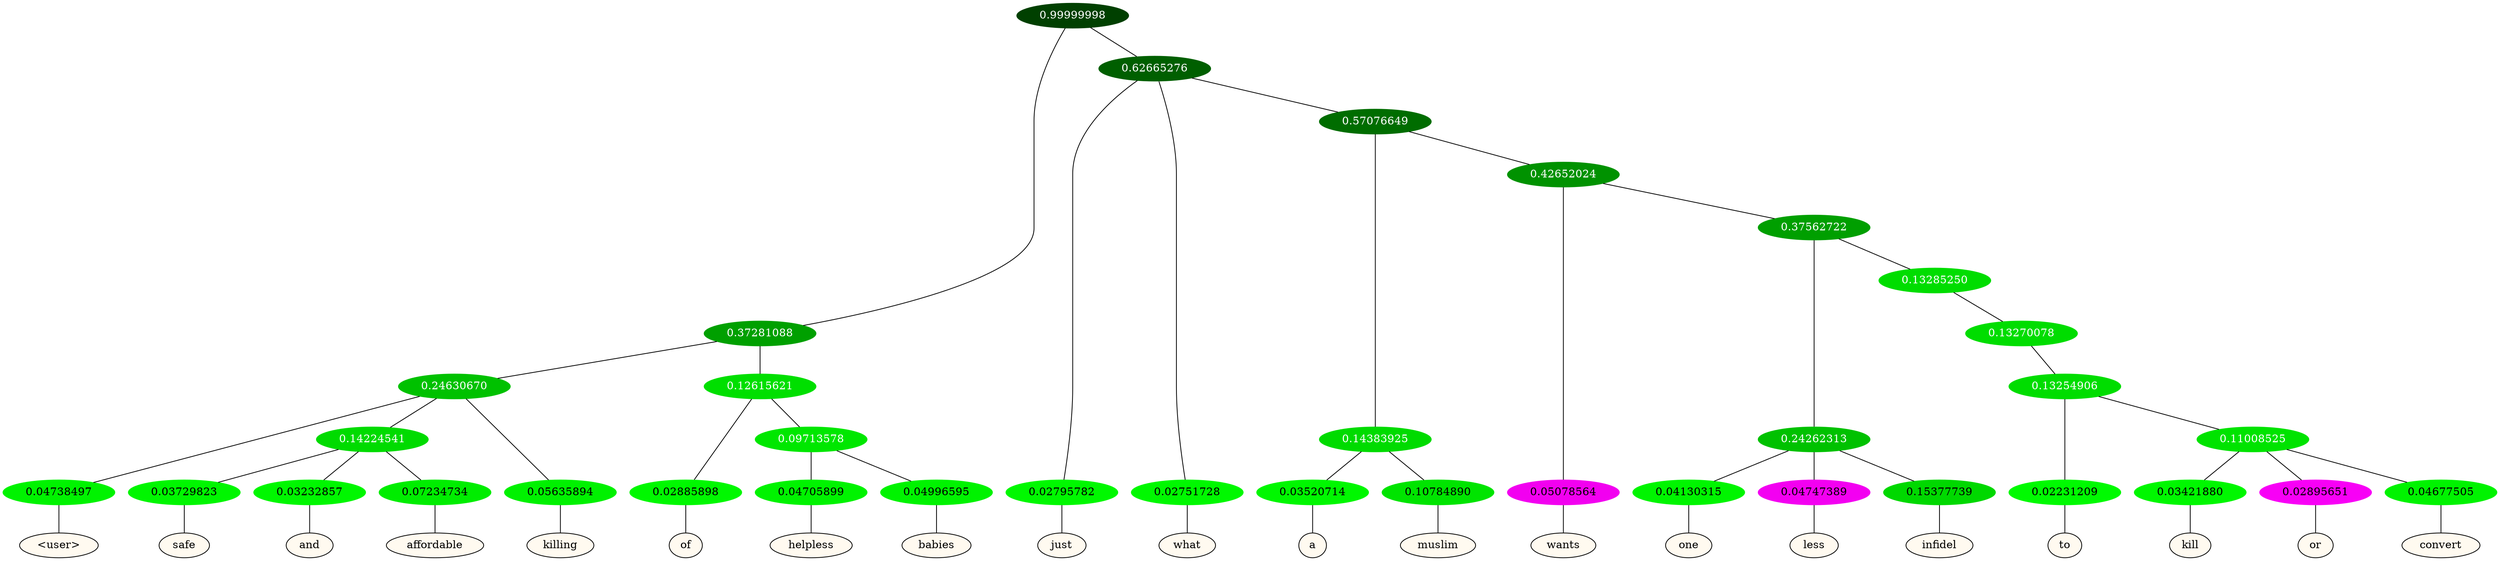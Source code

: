 graph {
	node [format=png height=0.15 nodesep=0.001 ordering=out overlap=prism overlap_scaling=0.01 ranksep=0.001 ratio=0.2 style=filled width=0.15]
	{
		rank=same
		a_w_8 [label="\<user\>" color=black fillcolor=floralwhite style="filled,solid"]
		a_w_15 [label=safe color=black fillcolor=floralwhite style="filled,solid"]
		a_w_16 [label=and color=black fillcolor=floralwhite style="filled,solid"]
		a_w_17 [label=affordable color=black fillcolor=floralwhite style="filled,solid"]
		a_w_10 [label=killing color=black fillcolor=floralwhite style="filled,solid"]
		a_w_11 [label=of color=black fillcolor=floralwhite style="filled,solid"]
		a_w_18 [label=helpless color=black fillcolor=floralwhite style="filled,solid"]
		a_w_19 [label=babies color=black fillcolor=floralwhite style="filled,solid"]
		a_w_5 [label=just color=black fillcolor=floralwhite style="filled,solid"]
		a_w_6 [label=what color=black fillcolor=floralwhite style="filled,solid"]
		a_w_20 [label=a color=black fillcolor=floralwhite style="filled,solid"]
		a_w_21 [label=muslim color=black fillcolor=floralwhite style="filled,solid"]
		a_w_22 [label=wants color=black fillcolor=floralwhite style="filled,solid"]
		a_w_26 [label=one color=black fillcolor=floralwhite style="filled,solid"]
		a_w_27 [label=less color=black fillcolor=floralwhite style="filled,solid"]
		a_w_28 [label=infidel color=black fillcolor=floralwhite style="filled,solid"]
		a_w_31 [label=to color=black fillcolor=floralwhite style="filled,solid"]
		a_w_33 [label=kill color=black fillcolor=floralwhite style="filled,solid"]
		a_w_34 [label=or color=black fillcolor=floralwhite style="filled,solid"]
		a_w_35 [label=convert color=black fillcolor=floralwhite style="filled,solid"]
	}
	a_n_8 -- a_w_8
	a_n_15 -- a_w_15
	a_n_16 -- a_w_16
	a_n_17 -- a_w_17
	a_n_10 -- a_w_10
	a_n_11 -- a_w_11
	a_n_18 -- a_w_18
	a_n_19 -- a_w_19
	a_n_5 -- a_w_5
	a_n_6 -- a_w_6
	a_n_20 -- a_w_20
	a_n_21 -- a_w_21
	a_n_22 -- a_w_22
	a_n_26 -- a_w_26
	a_n_27 -- a_w_27
	a_n_28 -- a_w_28
	a_n_31 -- a_w_31
	a_n_33 -- a_w_33
	a_n_34 -- a_w_34
	a_n_35 -- a_w_35
	{
		rank=same
		a_n_8 [label=0.04738497 color="0.334 1.000 0.953" fontcolor=black]
		a_n_15 [label=0.03729823 color="0.334 1.000 0.963" fontcolor=black]
		a_n_16 [label=0.03232857 color="0.334 1.000 0.968" fontcolor=black]
		a_n_17 [label=0.07234734 color="0.334 1.000 0.928" fontcolor=black]
		a_n_10 [label=0.05635894 color="0.334 1.000 0.944" fontcolor=black]
		a_n_11 [label=0.02885898 color="0.334 1.000 0.971" fontcolor=black]
		a_n_18 [label=0.04705899 color="0.334 1.000 0.953" fontcolor=black]
		a_n_19 [label=0.04996595 color="0.334 1.000 0.950" fontcolor=black]
		a_n_5 [label=0.02795782 color="0.334 1.000 0.972" fontcolor=black]
		a_n_6 [label=0.02751728 color="0.334 1.000 0.972" fontcolor=black]
		a_n_20 [label=0.03520714 color="0.334 1.000 0.965" fontcolor=black]
		a_n_21 [label=0.10784890 color="0.334 1.000 0.892" fontcolor=black]
		a_n_22 [label=0.05078564 color="0.835 1.000 0.949" fontcolor=black]
		a_n_26 [label=0.04130315 color="0.334 1.000 0.959" fontcolor=black]
		a_n_27 [label=0.04747389 color="0.835 1.000 0.953" fontcolor=black]
		a_n_28 [label=0.15377739 color="0.334 1.000 0.846" fontcolor=black]
		a_n_31 [label=0.02231209 color="0.334 1.000 0.978" fontcolor=black]
		a_n_33 [label=0.03421880 color="0.334 1.000 0.966" fontcolor=black]
		a_n_34 [label=0.02895651 color="0.835 1.000 0.971" fontcolor=black]
		a_n_35 [label=0.04677505 color="0.334 1.000 0.953" fontcolor=black]
	}
	a_n_0 [label=0.99999998 color="0.334 1.000 0.250" fontcolor=grey99]
	a_n_1 [label=0.37281088 color="0.334 1.000 0.627" fontcolor=grey99]
	a_n_0 -- a_n_1
	a_n_2 [label=0.62665276 color="0.334 1.000 0.373" fontcolor=grey99]
	a_n_0 -- a_n_2
	a_n_3 [label=0.24630670 color="0.334 1.000 0.754" fontcolor=grey99]
	a_n_1 -- a_n_3
	a_n_4 [label=0.12615621 color="0.334 1.000 0.874" fontcolor=grey99]
	a_n_1 -- a_n_4
	a_n_2 -- a_n_5
	a_n_2 -- a_n_6
	a_n_7 [label=0.57076649 color="0.334 1.000 0.429" fontcolor=grey99]
	a_n_2 -- a_n_7
	a_n_3 -- a_n_8
	a_n_9 [label=0.14224541 color="0.334 1.000 0.858" fontcolor=grey99]
	a_n_3 -- a_n_9
	a_n_3 -- a_n_10
	a_n_4 -- a_n_11
	a_n_12 [label=0.09713578 color="0.334 1.000 0.903" fontcolor=grey99]
	a_n_4 -- a_n_12
	a_n_13 [label=0.14383925 color="0.334 1.000 0.856" fontcolor=grey99]
	a_n_7 -- a_n_13
	a_n_14 [label=0.42652024 color="0.334 1.000 0.573" fontcolor=grey99]
	a_n_7 -- a_n_14
	a_n_9 -- a_n_15
	a_n_9 -- a_n_16
	a_n_9 -- a_n_17
	a_n_12 -- a_n_18
	a_n_12 -- a_n_19
	a_n_13 -- a_n_20
	a_n_13 -- a_n_21
	a_n_14 -- a_n_22
	a_n_23 [label=0.37562722 color="0.334 1.000 0.624" fontcolor=grey99]
	a_n_14 -- a_n_23
	a_n_24 [label=0.24262313 color="0.334 1.000 0.757" fontcolor=grey99]
	a_n_23 -- a_n_24
	a_n_25 [label=0.13285250 color="0.334 1.000 0.867" fontcolor=grey99]
	a_n_23 -- a_n_25
	a_n_24 -- a_n_26
	a_n_24 -- a_n_27
	a_n_24 -- a_n_28
	a_n_29 [label=0.13270078 color="0.334 1.000 0.867" fontcolor=grey99]
	a_n_25 -- a_n_29
	a_n_30 [label=0.13254906 color="0.334 1.000 0.867" fontcolor=grey99]
	a_n_29 -- a_n_30
	a_n_30 -- a_n_31
	a_n_32 [label=0.11008525 color="0.334 1.000 0.890" fontcolor=grey99]
	a_n_30 -- a_n_32
	a_n_32 -- a_n_33
	a_n_32 -- a_n_34
	a_n_32 -- a_n_35
}
